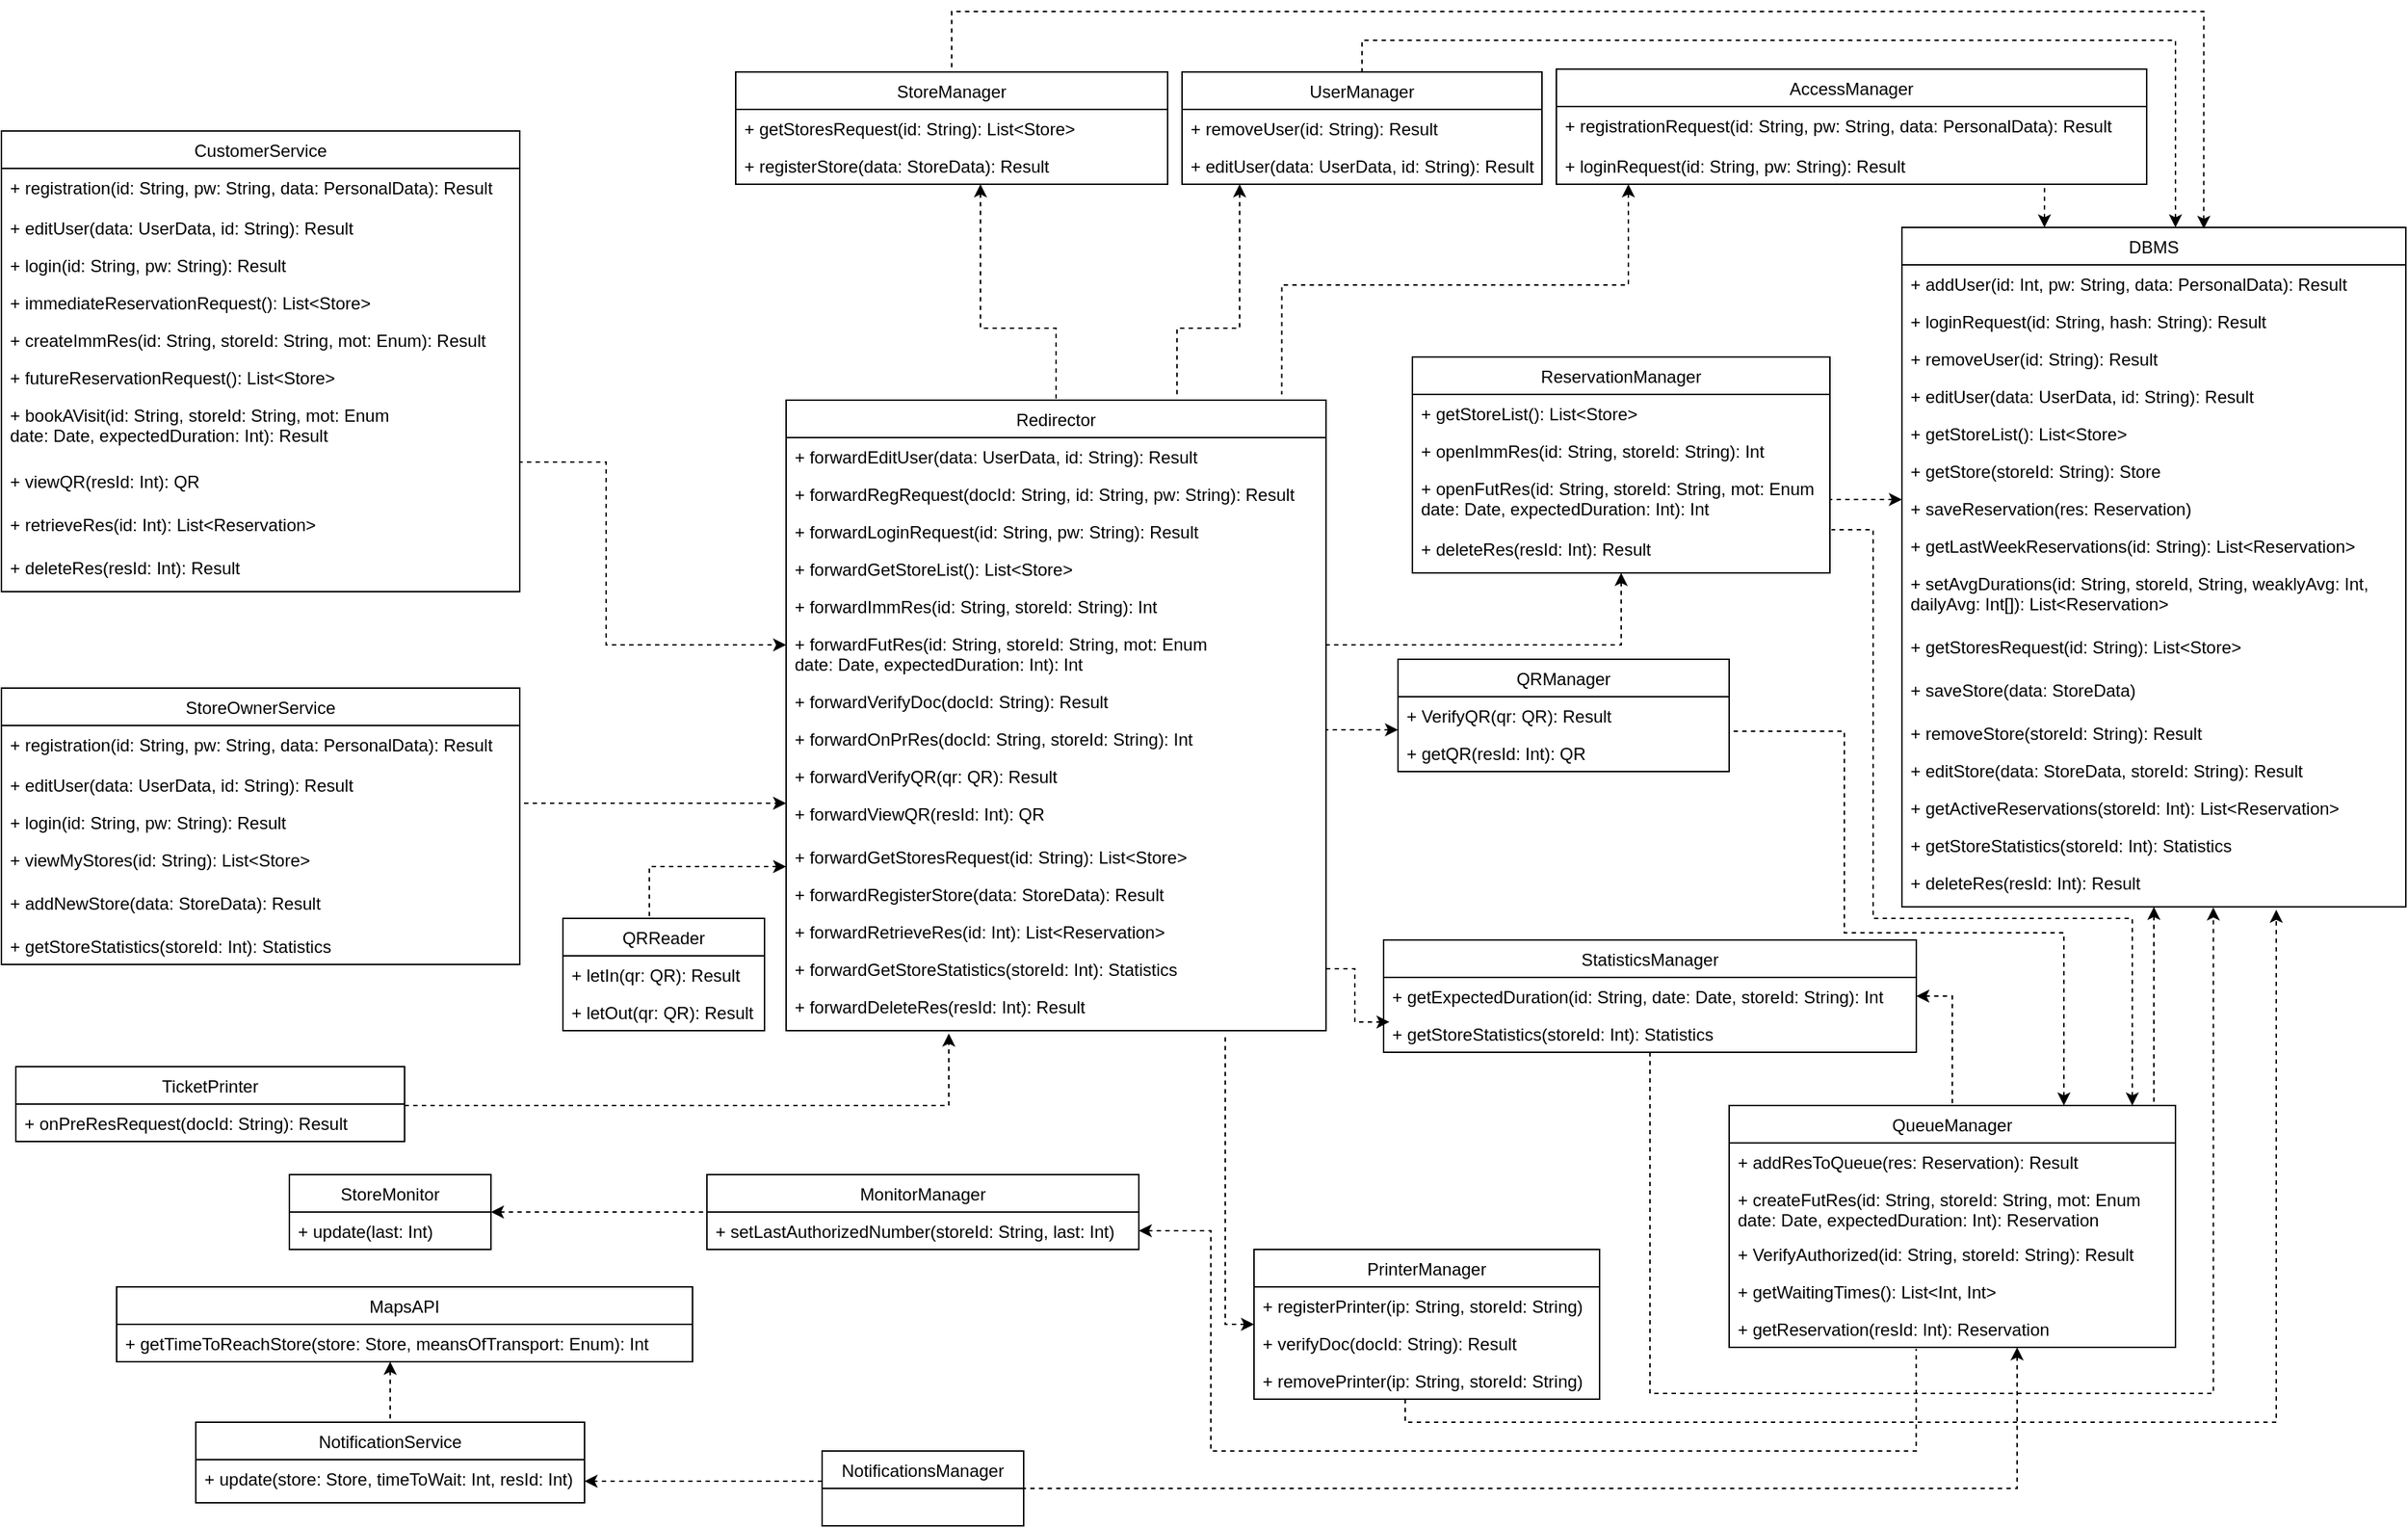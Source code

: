 <mxfile version="13.9.9" type="device"><diagram id="jmBErlQyBtcOZ00mmP0L" name="Page-1"><mxGraphModel dx="1886" dy="1246" grid="1" gridSize="10" guides="1" tooltips="0" connect="1" arrows="1" fold="1" page="0" pageScale="1" pageWidth="827" pageHeight="1169" math="0" shadow="0"><root><mxCell id="0"/><mxCell id="1" parent="0"/><mxCell id="Y27HgepDsVL-NkJx5lOK-87" style="edgeStyle=orthogonalEdgeStyle;rounded=0;orthogonalLoop=1;jettySize=auto;html=1;entryX=0.5;entryY=0;entryDx=0;entryDy=0;startArrow=classic;startFill=1;endArrow=none;endFill=0;dashed=1;" parent="1" source="CYR7RBJCTo5blNjhgCVV-2" target="CYR7RBJCTo5blNjhgCVV-14" edge="1"><mxGeometry relative="1" as="geometry"><Array as="points"><mxPoint x="-250" y="464"/></Array></mxGeometry></mxCell><mxCell id="kvRAIMTtSxqfMClaLQQf-8" style="edgeStyle=orthogonalEdgeStyle;rounded=0;orthogonalLoop=1;jettySize=auto;html=1;entryX=0.011;entryY=0.192;entryDx=0;entryDy=0;entryPerimeter=0;dashed=1;startArrow=none;startFill=0;endArrow=classic;endFill=1;exitX=1;exitY=0.5;exitDx=0;exitDy=0;" edge="1" parent="1" source="Y27HgepDsVL-NkJx5lOK-25" target="CYR7RBJCTo5blNjhgCVV-37"><mxGeometry relative="1" as="geometry"/></mxCell><mxCell id="CYR7RBJCTo5blNjhgCVV-2" value="Redirector" style="swimlane;fontStyle=0;childLayout=stackLayout;horizontal=1;startSize=26;fillColor=none;horizontalStack=0;resizeParent=1;resizeParentMax=0;resizeLast=0;collapsible=1;marginBottom=0;" parent="1" vertex="1"><mxGeometry x="-155" y="140" width="375" height="438" as="geometry"/></mxCell><mxCell id="kvRAIMTtSxqfMClaLQQf-10" value="+ forwardEditUser(data: UserData, id: String): Result" style="text;strokeColor=none;fillColor=none;align=left;verticalAlign=top;spacingLeft=4;spacingRight=4;overflow=hidden;rotatable=0;points=[[0,0.5],[1,0.5]];portConstraint=eastwest;" vertex="1" parent="CYR7RBJCTo5blNjhgCVV-2"><mxGeometry y="26" width="375" height="26" as="geometry"/></mxCell><mxCell id="CYR7RBJCTo5blNjhgCVV-3" value="+ forwardRegRequest(docId: String, id: String, pw: String): Result" style="text;strokeColor=none;fillColor=none;align=left;verticalAlign=top;spacingLeft=4;spacingRight=4;overflow=hidden;rotatable=0;points=[[0,0.5],[1,0.5]];portConstraint=eastwest;" parent="CYR7RBJCTo5blNjhgCVV-2" vertex="1"><mxGeometry y="52" width="375" height="26" as="geometry"/></mxCell><mxCell id="CYR7RBJCTo5blNjhgCVV-4" value="+ forwardLoginRequest(id: String, pw: String): Result" style="text;strokeColor=none;fillColor=none;align=left;verticalAlign=top;spacingLeft=4;spacingRight=4;overflow=hidden;rotatable=0;points=[[0,0.5],[1,0.5]];portConstraint=eastwest;" parent="CYR7RBJCTo5blNjhgCVV-2" vertex="1"><mxGeometry y="78" width="375" height="26" as="geometry"/></mxCell><mxCell id="CYR7RBJCTo5blNjhgCVV-5" value="+ forwardGetStoreList(): List&lt;Store&gt;" style="text;strokeColor=none;fillColor=none;align=left;verticalAlign=top;spacingLeft=4;spacingRight=4;overflow=hidden;rotatable=0;points=[[0,0.5],[1,0.5]];portConstraint=eastwest;" parent="CYR7RBJCTo5blNjhgCVV-2" vertex="1"><mxGeometry y="104" width="375" height="26" as="geometry"/></mxCell><mxCell id="CYR7RBJCTo5blNjhgCVV-72" value="+ forwardImmRes(id: String, storeId: String): Int" style="text;strokeColor=none;fillColor=none;align=left;verticalAlign=top;spacingLeft=4;spacingRight=4;overflow=hidden;rotatable=0;points=[[0,0.5],[1,0.5]];portConstraint=eastwest;" parent="CYR7RBJCTo5blNjhgCVV-2" vertex="1"><mxGeometry y="130" width="375" height="26" as="geometry"/></mxCell><mxCell id="CYR7RBJCTo5blNjhgCVV-73" value="+ forwardFutRes(id: String, storeId: String, mot: Enum&#10;date: Date, expectedDuration: Int): Int" style="text;strokeColor=none;fillColor=none;align=left;verticalAlign=top;spacingLeft=4;spacingRight=4;overflow=hidden;rotatable=0;points=[[0,0.5],[1,0.5]];portConstraint=eastwest;" parent="CYR7RBJCTo5blNjhgCVV-2" vertex="1"><mxGeometry y="156" width="375" height="40" as="geometry"/></mxCell><mxCell id="CYR7RBJCTo5blNjhgCVV-74" value="+ forwardVerifyDoc(docId: String): Result" style="text;strokeColor=none;fillColor=none;align=left;verticalAlign=top;spacingLeft=4;spacingRight=4;overflow=hidden;rotatable=0;points=[[0,0.5],[1,0.5]];portConstraint=eastwest;" parent="CYR7RBJCTo5blNjhgCVV-2" vertex="1"><mxGeometry y="196" width="375" height="26" as="geometry"/></mxCell><mxCell id="CYR7RBJCTo5blNjhgCVV-81" value="+ forwardOnPrRes(docId: String, storeId: String): Int" style="text;strokeColor=none;fillColor=none;align=left;verticalAlign=top;spacingLeft=4;spacingRight=4;overflow=hidden;rotatable=0;points=[[0,0.5],[1,0.5]];portConstraint=eastwest;" parent="CYR7RBJCTo5blNjhgCVV-2" vertex="1"><mxGeometry y="222" width="375" height="26" as="geometry"/></mxCell><mxCell id="CYR7RBJCTo5blNjhgCVV-80" value="+ forwardVerifyQR(qr: QR): Result" style="text;strokeColor=none;fillColor=none;align=left;verticalAlign=top;spacingLeft=4;spacingRight=4;overflow=hidden;rotatable=0;points=[[0,0.5],[1,0.5]];portConstraint=eastwest;" parent="CYR7RBJCTo5blNjhgCVV-2" vertex="1"><mxGeometry y="248" width="375" height="26" as="geometry"/></mxCell><mxCell id="Y27HgepDsVL-NkJx5lOK-13" value="+ forwardViewQR(resId: Int): QR" style="text;strokeColor=none;fillColor=none;align=left;verticalAlign=top;spacingLeft=4;spacingRight=4;overflow=hidden;rotatable=0;points=[[0,0.5],[1,0.5]];portConstraint=eastwest;" parent="CYR7RBJCTo5blNjhgCVV-2" vertex="1"><mxGeometry y="274" width="375" height="30" as="geometry"/></mxCell><mxCell id="CYR7RBJCTo5blNjhgCVV-79" value="+ forwardGetStoresRequest(id: String): List&lt;Store&gt;" style="text;strokeColor=none;fillColor=none;align=left;verticalAlign=top;spacingLeft=4;spacingRight=4;overflow=hidden;rotatable=0;points=[[0,0.5],[1,0.5]];portConstraint=eastwest;" parent="CYR7RBJCTo5blNjhgCVV-2" vertex="1"><mxGeometry y="304" width="375" height="26" as="geometry"/></mxCell><mxCell id="CYR7RBJCTo5blNjhgCVV-78" value="+ forwardRegisterStore(data: StoreData): Result" style="text;strokeColor=none;fillColor=none;align=left;verticalAlign=top;spacingLeft=4;spacingRight=4;overflow=hidden;rotatable=0;points=[[0,0.5],[1,0.5]];portConstraint=eastwest;" parent="CYR7RBJCTo5blNjhgCVV-2" vertex="1"><mxGeometry y="330" width="375" height="26" as="geometry"/></mxCell><mxCell id="CYR7RBJCTo5blNjhgCVV-76" value="+ forwardRetrieveRes(id: Int): List&lt;Reservation&gt;" style="text;strokeColor=none;fillColor=none;align=left;verticalAlign=top;spacingLeft=4;spacingRight=4;overflow=hidden;rotatable=0;points=[[0,0.5],[1,0.5]];portConstraint=eastwest;" parent="CYR7RBJCTo5blNjhgCVV-2" vertex="1"><mxGeometry y="356" width="375" height="26" as="geometry"/></mxCell><mxCell id="Y27HgepDsVL-NkJx5lOK-25" value="+ forwardGetStoreStatistics(storeId: Int): Statistics" style="text;strokeColor=none;fillColor=none;align=left;verticalAlign=top;spacingLeft=4;spacingRight=4;overflow=hidden;rotatable=0;points=[[0,0.5],[1,0.5]];portConstraint=eastwest;" parent="CYR7RBJCTo5blNjhgCVV-2" vertex="1"><mxGeometry y="382" width="375" height="26" as="geometry"/></mxCell><mxCell id="kvRAIMTtSxqfMClaLQQf-12" value="+ forwardDeleteRes(resId: Int): Result" style="text;strokeColor=none;fillColor=none;align=left;verticalAlign=top;spacingLeft=4;spacingRight=4;overflow=hidden;rotatable=0;points=[[0,0.5],[1,0.5]];portConstraint=eastwest;" vertex="1" parent="CYR7RBJCTo5blNjhgCVV-2"><mxGeometry y="408" width="375" height="30" as="geometry"/></mxCell><mxCell id="CYR7RBJCTo5blNjhgCVV-71" style="edgeStyle=orthogonalEdgeStyle;rounded=0;orthogonalLoop=1;jettySize=auto;html=1;dashed=1;" parent="1" edge="1"><mxGeometry relative="1" as="geometry"><mxPoint x="-340" y="423" as="sourcePoint"/><mxPoint x="-155" y="420" as="targetPoint"/><Array as="points"><mxPoint x="-340" y="420"/><mxPoint x="-155" y="420"/></Array></mxGeometry></mxCell><mxCell id="CYR7RBJCTo5blNjhgCVV-14" value="QRReader" style="swimlane;fontStyle=0;childLayout=stackLayout;horizontal=1;startSize=26;fillColor=none;horizontalStack=0;resizeParent=1;resizeParentMax=0;resizeLast=0;collapsible=1;marginBottom=0;" parent="1" vertex="1"><mxGeometry x="-310" y="500" width="140" height="78" as="geometry"/></mxCell><mxCell id="CYR7RBJCTo5blNjhgCVV-15" value="+ letIn(qr: QR): Result" style="text;strokeColor=none;fillColor=none;align=left;verticalAlign=top;spacingLeft=4;spacingRight=4;overflow=hidden;rotatable=0;points=[[0,0.5],[1,0.5]];portConstraint=eastwest;" parent="CYR7RBJCTo5blNjhgCVV-14" vertex="1"><mxGeometry y="26" width="140" height="26" as="geometry"/></mxCell><mxCell id="CYR7RBJCTo5blNjhgCVV-111" value="+ letOut(qr: QR): Result" style="text;strokeColor=none;fillColor=none;align=left;verticalAlign=top;spacingLeft=4;spacingRight=4;overflow=hidden;rotatable=0;points=[[0,0.5],[1,0.5]];portConstraint=eastwest;" parent="CYR7RBJCTo5blNjhgCVV-14" vertex="1"><mxGeometry y="52" width="140" height="26" as="geometry"/></mxCell><mxCell id="CYR7RBJCTo5blNjhgCVV-18" value="TicketPrinter" style="swimlane;fontStyle=0;childLayout=stackLayout;horizontal=1;startSize=26;fillColor=none;horizontalStack=0;resizeParent=1;resizeParentMax=0;resizeLast=0;collapsible=1;marginBottom=0;" parent="1" vertex="1"><mxGeometry x="-690" y="603" width="270" height="52" as="geometry"/></mxCell><mxCell id="CYR7RBJCTo5blNjhgCVV-19" value="+ onPreResRequest(docId: String): Result" style="text;strokeColor=none;fillColor=none;align=left;verticalAlign=top;spacingLeft=4;spacingRight=4;overflow=hidden;rotatable=0;points=[[0,0.5],[1,0.5]];portConstraint=eastwest;" parent="CYR7RBJCTo5blNjhgCVV-18" vertex="1"><mxGeometry y="26" width="270" height="26" as="geometry"/></mxCell><mxCell id="CYR7RBJCTo5blNjhgCVV-22" value="StoreMonitor" style="swimlane;fontStyle=0;childLayout=stackLayout;horizontal=1;startSize=26;fillColor=none;horizontalStack=0;resizeParent=1;resizeParentMax=0;resizeLast=0;collapsible=1;marginBottom=0;" parent="1" vertex="1"><mxGeometry x="-500" y="678" width="140" height="52" as="geometry"/></mxCell><mxCell id="Y27HgepDsVL-NkJx5lOK-2" value="+ update(last: Int)" style="text;strokeColor=none;fillColor=none;align=left;verticalAlign=top;spacingLeft=4;spacingRight=4;overflow=hidden;rotatable=0;points=[[0,0.5],[1,0.5]];portConstraint=eastwest;" parent="CYR7RBJCTo5blNjhgCVV-22" vertex="1"><mxGeometry y="26" width="140" height="26" as="geometry"/></mxCell><mxCell id="CYR7RBJCTo5blNjhgCVV-123" style="edgeStyle=orthogonalEdgeStyle;rounded=0;orthogonalLoop=1;jettySize=auto;html=1;entryX=0.5;entryY=0;entryDx=0;entryDy=0;startArrow=classic;startFill=1;endArrow=none;endFill=0;dashed=1;" parent="1" source="CYR7RBJCTo5blNjhgCVV-27" target="CYR7RBJCTo5blNjhgCVV-2" edge="1"><mxGeometry relative="1" as="geometry"><Array as="points"><mxPoint x="-20" y="90"/><mxPoint x="33" y="90"/></Array></mxGeometry></mxCell><mxCell id="CYR7RBJCTo5blNjhgCVV-27" value="StoreManager" style="swimlane;fontStyle=0;childLayout=stackLayout;horizontal=1;startSize=26;fillColor=none;horizontalStack=0;resizeParent=1;resizeParentMax=0;resizeLast=0;collapsible=1;marginBottom=0;" parent="1" vertex="1"><mxGeometry x="-190" y="-88" width="300" height="78" as="geometry"/></mxCell><mxCell id="CYR7RBJCTo5blNjhgCVV-28" value="+ getStoresRequest(id: String): List&lt;Store&gt;" style="text;strokeColor=none;fillColor=none;align=left;verticalAlign=top;spacingLeft=4;spacingRight=4;overflow=hidden;rotatable=0;points=[[0,0.5],[1,0.5]];portConstraint=eastwest;" parent="CYR7RBJCTo5blNjhgCVV-27" vertex="1"><mxGeometry y="26" width="300" height="26" as="geometry"/></mxCell><mxCell id="CYR7RBJCTo5blNjhgCVV-29" value="+ registerStore(data: StoreData): Result" style="text;strokeColor=none;fillColor=none;align=left;verticalAlign=top;spacingLeft=4;spacingRight=4;overflow=hidden;rotatable=0;points=[[0,0.5],[1,0.5]];portConstraint=eastwest;" parent="CYR7RBJCTo5blNjhgCVV-27" vertex="1"><mxGeometry y="52" width="300" height="26" as="geometry"/></mxCell><mxCell id="CYR7RBJCTo5blNjhgCVV-124" style="edgeStyle=orthogonalEdgeStyle;rounded=0;orthogonalLoop=1;jettySize=auto;html=1;startArrow=classic;startFill=1;endArrow=none;endFill=0;dashed=1;" parent="1" source="CYR7RBJCTo5blNjhgCVV-31" edge="1"><mxGeometry relative="1" as="geometry"><mxPoint x="220" y="310" as="targetPoint"/><Array as="points"><mxPoint x="260" y="310"/><mxPoint x="220" y="310"/></Array></mxGeometry></mxCell><mxCell id="CYR7RBJCTo5blNjhgCVV-31" value="ReservationManager" style="swimlane;fontStyle=0;childLayout=stackLayout;horizontal=1;startSize=26;fillColor=none;horizontalStack=0;resizeParent=1;resizeParentMax=0;resizeLast=0;collapsible=1;marginBottom=0;" parent="1" vertex="1"><mxGeometry x="280" y="110" width="290" height="150" as="geometry"/></mxCell><mxCell id="CYR7RBJCTo5blNjhgCVV-32" value="+ getStoreList(): List&lt;Store&gt;" style="text;strokeColor=none;fillColor=none;align=left;verticalAlign=top;spacingLeft=4;spacingRight=4;overflow=hidden;rotatable=0;points=[[0,0.5],[1,0.5]];portConstraint=eastwest;" parent="CYR7RBJCTo5blNjhgCVV-31" vertex="1"><mxGeometry y="26" width="290" height="26" as="geometry"/></mxCell><mxCell id="CYR7RBJCTo5blNjhgCVV-33" value="+ openImmRes(id: String, storeId: String): Int" style="text;strokeColor=none;fillColor=none;align=left;verticalAlign=top;spacingLeft=4;spacingRight=4;overflow=hidden;rotatable=0;points=[[0,0.5],[1,0.5]];portConstraint=eastwest;" parent="CYR7RBJCTo5blNjhgCVV-31" vertex="1"><mxGeometry y="52" width="290" height="26" as="geometry"/></mxCell><mxCell id="CYR7RBJCTo5blNjhgCVV-34" value="+ openFutRes(id: String, storeId: String, mot: Enum&#10;date: Date, expectedDuration: Int): Int" style="text;strokeColor=none;fillColor=none;align=left;verticalAlign=top;spacingLeft=4;spacingRight=4;overflow=hidden;rotatable=0;points=[[0,0.5],[1,0.5]];portConstraint=eastwest;" parent="CYR7RBJCTo5blNjhgCVV-31" vertex="1"><mxGeometry y="78" width="290" height="42" as="geometry"/></mxCell><mxCell id="kvRAIMTtSxqfMClaLQQf-13" value="+ deleteRes(resId: Int): Result" style="text;strokeColor=none;fillColor=none;align=left;verticalAlign=top;spacingLeft=4;spacingRight=4;overflow=hidden;rotatable=0;points=[[0,0.5],[1,0.5]];portConstraint=eastwest;" vertex="1" parent="CYR7RBJCTo5blNjhgCVV-31"><mxGeometry y="120" width="290" height="30" as="geometry"/></mxCell><mxCell id="CYR7RBJCTo5blNjhgCVV-137" style="edgeStyle=orthogonalEdgeStyle;rounded=0;orthogonalLoop=1;jettySize=auto;html=1;entryX=0.5;entryY=0;entryDx=0;entryDy=0;startArrow=classic;startFill=1;endArrow=none;endFill=0;dashed=1;" parent="1" source="CYR7RBJCTo5blNjhgCVV-35" target="CYR7RBJCTo5blNjhgCVV-39" edge="1"><mxGeometry relative="1" as="geometry"><Array as="points"><mxPoint x="655" y="554"/></Array></mxGeometry></mxCell><mxCell id="kvRAIMTtSxqfMClaLQQf-15" style="edgeStyle=orthogonalEdgeStyle;rounded=0;orthogonalLoop=1;jettySize=auto;html=1;entryX=0.618;entryY=1.014;entryDx=0;entryDy=0;entryPerimeter=0;dashed=1;startArrow=none;startFill=0;endArrow=classic;endFill=1;" edge="1" parent="1" source="CYR7RBJCTo5blNjhgCVV-35" target="kvRAIMTtSxqfMClaLQQf-14"><mxGeometry relative="1" as="geometry"><Array as="points"><mxPoint x="445" y="830"/><mxPoint x="836" y="830"/></Array></mxGeometry></mxCell><mxCell id="CYR7RBJCTo5blNjhgCVV-35" value="StatisticsManager" style="swimlane;fontStyle=0;childLayout=stackLayout;horizontal=1;startSize=26;fillColor=none;horizontalStack=0;resizeParent=1;resizeParentMax=0;resizeLast=0;collapsible=1;marginBottom=0;" parent="1" vertex="1"><mxGeometry x="260" y="515" width="370" height="78" as="geometry"/></mxCell><mxCell id="CYR7RBJCTo5blNjhgCVV-36" value="+ getExpectedDuration(id: String, date: Date, storeId: String): Int" style="text;strokeColor=none;fillColor=none;align=left;verticalAlign=top;spacingLeft=4;spacingRight=4;overflow=hidden;rotatable=0;points=[[0,0.5],[1,0.5]];portConstraint=eastwest;" parent="CYR7RBJCTo5blNjhgCVV-35" vertex="1"><mxGeometry y="26" width="370" height="26" as="geometry"/></mxCell><mxCell id="CYR7RBJCTo5blNjhgCVV-37" value="+ getStoreStatistics(storeId: Int): Statistics" style="text;strokeColor=none;fillColor=none;align=left;verticalAlign=top;spacingLeft=4;spacingRight=4;overflow=hidden;rotatable=0;points=[[0,0.5],[1,0.5]];portConstraint=eastwest;" parent="CYR7RBJCTo5blNjhgCVV-35" vertex="1"><mxGeometry y="52" width="370" height="26" as="geometry"/></mxCell><mxCell id="CYR7RBJCTo5blNjhgCVV-135" style="edgeStyle=orthogonalEdgeStyle;rounded=0;orthogonalLoop=1;jettySize=auto;html=1;startArrow=classic;startFill=1;endArrow=none;endFill=0;dashed=1;" parent="1" source="CYR7RBJCTo5blNjhgCVV-39" edge="1"><mxGeometry relative="1" as="geometry"><Array as="points"><mxPoint x="780" y="500"/><mxPoint x="600" y="500"/><mxPoint x="600" y="230"/></Array><mxPoint x="571" y="230" as="targetPoint"/></mxGeometry></mxCell><mxCell id="CYR7RBJCTo5blNjhgCVV-136" style="edgeStyle=orthogonalEdgeStyle;rounded=0;orthogonalLoop=1;jettySize=auto;html=1;entryX=1;entryY=0.5;entryDx=0;entryDy=0;startArrow=classic;startFill=1;endArrow=none;endFill=0;exitX=0.75;exitY=0;exitDx=0;exitDy=0;dashed=1;" parent="1" source="CYR7RBJCTo5blNjhgCVV-39" target="CYR7RBJCTo5blNjhgCVV-57" edge="1"><mxGeometry relative="1" as="geometry"><Array as="points"><mxPoint x="733" y="510"/><mxPoint x="580" y="510"/><mxPoint x="580" y="370"/><mxPoint x="500" y="370"/></Array></mxGeometry></mxCell><mxCell id="Y27HgepDsVL-NkJx5lOK-3" style="edgeStyle=orthogonalEdgeStyle;rounded=0;orthogonalLoop=1;jettySize=auto;html=1;startArrow=classic;startFill=1;endArrow=none;endFill=0;entryX=1;entryY=0.5;entryDx=0;entryDy=0;dashed=1;" parent="1" source="CYR7RBJCTo5blNjhgCVV-39" target="CYR7RBJCTo5blNjhgCVV-43" edge="1"><mxGeometry relative="1" as="geometry"><mxPoint x="15" y="812" as="targetPoint"/><Array as="points"><mxPoint x="700" y="896"/></Array></mxGeometry></mxCell><mxCell id="tagyJ8WfQsW6rDUkR9Oy-2" style="edgeStyle=orthogonalEdgeStyle;rounded=0;orthogonalLoop=1;jettySize=auto;html=1;entryX=1;entryY=0.5;entryDx=0;entryDy=0;dashed=1;" parent="1" source="CYR7RBJCTo5blNjhgCVV-43" target="Y27HgepDsVL-NkJx5lOK-47" edge="1"><mxGeometry relative="1" as="geometry"><Array as="points"><mxPoint x="-170" y="891"/><mxPoint x="-170" y="891"/></Array></mxGeometry></mxCell><mxCell id="CYR7RBJCTo5blNjhgCVV-43" value="NotificationsManager" style="swimlane;fontStyle=0;childLayout=stackLayout;horizontal=1;startSize=26;fillColor=none;horizontalStack=0;resizeParent=1;resizeParentMax=0;resizeLast=0;collapsible=1;marginBottom=0;" parent="1" vertex="1"><mxGeometry x="-130" y="870" width="140" height="52" as="geometry"/></mxCell><mxCell id="CYR7RBJCTo5blNjhgCVV-128" style="edgeStyle=orthogonalEdgeStyle;rounded=0;orthogonalLoop=1;jettySize=auto;html=1;startArrow=classic;startFill=1;endArrow=none;endFill=0;dashed=1;" parent="1" source="CYR7RBJCTo5blNjhgCVV-47" edge="1"><mxGeometry relative="1" as="geometry"><mxPoint x="150" y="580" as="targetPoint"/></mxGeometry></mxCell><mxCell id="CYR7RBJCTo5blNjhgCVV-148" style="edgeStyle=orthogonalEdgeStyle;rounded=0;orthogonalLoop=1;jettySize=auto;html=1;startArrow=classic;startFill=1;endArrow=none;endFill=0;exitX=1;exitY=0.5;exitDx=0;exitDy=0;entryX=0.419;entryY=1.038;entryDx=0;entryDy=0;entryPerimeter=0;dashed=1;" parent="1" source="CYR7RBJCTo5blNjhgCVV-52" target="Y27HgepDsVL-NkJx5lOK-20" edge="1"><mxGeometry relative="1" as="geometry"><Array as="points"><mxPoint x="140" y="717"/><mxPoint x="140" y="870"/><mxPoint x="630" y="870"/></Array><mxPoint x="120" y="805" as="sourcePoint"/><mxPoint x="796" y="640" as="targetPoint"/></mxGeometry></mxCell><mxCell id="CYR7RBJCTo5blNjhgCVV-149" style="edgeStyle=orthogonalEdgeStyle;rounded=0;orthogonalLoop=1;jettySize=auto;html=1;startArrow=none;startFill=0;endArrow=classic;endFill=1;dashed=1;" parent="1" source="CYR7RBJCTo5blNjhgCVV-47" edge="1"><mxGeometry relative="1" as="geometry"><Array as="points"><mxPoint x="275" y="850"/><mxPoint x="880" y="850"/><mxPoint x="880" y="494"/></Array><mxPoint x="880" y="494" as="targetPoint"/></mxGeometry></mxCell><mxCell id="CYR7RBJCTo5blNjhgCVV-47" value="PrinterManager" style="swimlane;fontStyle=0;childLayout=stackLayout;horizontal=1;startSize=26;fillColor=none;horizontalStack=0;resizeParent=1;resizeParentMax=0;resizeLast=0;collapsible=1;marginBottom=0;" parent="1" vertex="1"><mxGeometry x="170" y="730" width="240" height="104" as="geometry"/></mxCell><mxCell id="CYR7RBJCTo5blNjhgCVV-49" value="+ registerPrinter(ip: String, storeId: String)" style="text;strokeColor=none;fillColor=none;align=left;verticalAlign=top;spacingLeft=4;spacingRight=4;overflow=hidden;rotatable=0;points=[[0,0.5],[1,0.5]];portConstraint=eastwest;" parent="CYR7RBJCTo5blNjhgCVV-47" vertex="1"><mxGeometry y="26" width="240" height="26" as="geometry"/></mxCell><mxCell id="CYR7RBJCTo5blNjhgCVV-48" value="+ verifyDoc(docId: String): Result" style="text;strokeColor=none;fillColor=none;align=left;verticalAlign=top;spacingLeft=4;spacingRight=4;overflow=hidden;rotatable=0;points=[[0,0.5],[1,0.5]];portConstraint=eastwest;" parent="CYR7RBJCTo5blNjhgCVV-47" vertex="1"><mxGeometry y="52" width="240" height="26" as="geometry"/></mxCell><mxCell id="CYR7RBJCTo5blNjhgCVV-50" value="+ removePrinter(ip: String, storeId: String)" style="text;strokeColor=none;fillColor=none;align=left;verticalAlign=top;spacingLeft=4;spacingRight=4;overflow=hidden;rotatable=0;points=[[0,0.5],[1,0.5]];portConstraint=eastwest;" parent="CYR7RBJCTo5blNjhgCVV-47" vertex="1"><mxGeometry y="78" width="240" height="26" as="geometry"/></mxCell><mxCell id="CYR7RBJCTo5blNjhgCVV-51" value="MonitorManager" style="swimlane;fontStyle=0;childLayout=stackLayout;horizontal=1;startSize=26;fillColor=none;horizontalStack=0;resizeParent=1;resizeParentMax=0;resizeLast=0;collapsible=1;marginBottom=0;" parent="1" vertex="1"><mxGeometry x="-210" y="678" width="300" height="52" as="geometry"/></mxCell><mxCell id="CYR7RBJCTo5blNjhgCVV-52" value="+ setLastAuthorizedNumber(storeId: String, last: Int)" style="text;strokeColor=none;fillColor=none;align=left;verticalAlign=top;spacingLeft=4;spacingRight=4;overflow=hidden;rotatable=0;points=[[0,0.5],[1,0.5]];portConstraint=eastwest;" parent="CYR7RBJCTo5blNjhgCVV-51" vertex="1"><mxGeometry y="26" width="300" height="26" as="geometry"/></mxCell><mxCell id="CYR7RBJCTo5blNjhgCVV-125" style="edgeStyle=orthogonalEdgeStyle;rounded=0;orthogonalLoop=1;jettySize=auto;html=1;startArrow=classic;startFill=1;endArrow=none;endFill=0;dashed=1;" parent="1" source="CYR7RBJCTo5blNjhgCVV-55" edge="1"><mxGeometry relative="1" as="geometry"><mxPoint x="220" y="369" as="targetPoint"/><Array as="points"><mxPoint x="220" y="369"/></Array></mxGeometry></mxCell><mxCell id="CYR7RBJCTo5blNjhgCVV-55" value="QRManager" style="swimlane;fontStyle=0;childLayout=stackLayout;horizontal=1;startSize=26;fillColor=none;horizontalStack=0;resizeParent=1;resizeParentMax=0;resizeLast=0;collapsible=1;marginBottom=0;" parent="1" vertex="1"><mxGeometry x="270" y="320" width="230" height="78" as="geometry"/></mxCell><mxCell id="CYR7RBJCTo5blNjhgCVV-56" value="+ VerifyQR(qr: QR): Result" style="text;strokeColor=none;fillColor=none;align=left;verticalAlign=top;spacingLeft=4;spacingRight=4;overflow=hidden;rotatable=0;points=[[0,0.5],[1,0.5]];portConstraint=eastwest;" parent="CYR7RBJCTo5blNjhgCVV-55" vertex="1"><mxGeometry y="26" width="230" height="26" as="geometry"/></mxCell><mxCell id="CYR7RBJCTo5blNjhgCVV-57" value="+ getQR(resId: Int): QR" style="text;strokeColor=none;fillColor=none;align=left;verticalAlign=top;spacingLeft=4;spacingRight=4;overflow=hidden;rotatable=0;points=[[0,0.5],[1,0.5]];portConstraint=eastwest;" parent="CYR7RBJCTo5blNjhgCVV-55" vertex="1"><mxGeometry y="52" width="230" height="26" as="geometry"/></mxCell><mxCell id="CYR7RBJCTo5blNjhgCVV-140" style="edgeStyle=orthogonalEdgeStyle;rounded=0;orthogonalLoop=1;jettySize=auto;html=1;entryX=0.5;entryY=0;entryDx=0;entryDy=0;startArrow=classic;startFill=1;endArrow=none;endFill=0;dashed=1;" parent="1" source="CYR7RBJCTo5blNjhgCVV-59" target="CYR7RBJCTo5blNjhgCVV-67" edge="1"><mxGeometry relative="1" as="geometry"><Array as="points"><mxPoint x="810" y="-110"/><mxPoint x="245" y="-110"/></Array></mxGeometry></mxCell><mxCell id="CYR7RBJCTo5blNjhgCVV-142" style="edgeStyle=orthogonalEdgeStyle;rounded=0;orthogonalLoop=1;jettySize=auto;html=1;startArrow=classic;startFill=1;endArrow=none;endFill=0;exitX=0.599;exitY=0.002;exitDx=0;exitDy=0;exitPerimeter=0;dashed=1;entryX=0.5;entryY=0;entryDx=0;entryDy=0;" parent="1" source="CYR7RBJCTo5blNjhgCVV-59" edge="1" target="CYR7RBJCTo5blNjhgCVV-27"><mxGeometry relative="1" as="geometry"><Array as="points"><mxPoint x="830" y="-130"/><mxPoint x="-40" y="-130"/></Array><mxPoint x="-20" y="-40" as="targetPoint"/></mxGeometry></mxCell><mxCell id="CYR7RBJCTo5blNjhgCVV-144" style="edgeStyle=orthogonalEdgeStyle;rounded=0;orthogonalLoop=1;jettySize=auto;html=1;entryX=0.75;entryY=0;entryDx=0;entryDy=0;startArrow=classic;startFill=1;endArrow=none;endFill=0;dashed=1;" parent="1" source="CYR7RBJCTo5blNjhgCVV-59" target="CYR7RBJCTo5blNjhgCVV-39" edge="1"><mxGeometry relative="1" as="geometry"><Array as="points"><mxPoint x="795" y="630"/></Array></mxGeometry></mxCell><mxCell id="kvRAIMTtSxqfMClaLQQf-4" style="edgeStyle=orthogonalEdgeStyle;rounded=0;orthogonalLoop=1;jettySize=auto;html=1;entryX=0.827;entryY=1;entryDx=0;entryDy=0;entryPerimeter=0;dashed=1;startArrow=classic;startFill=1;endArrow=none;endFill=0;" edge="1" parent="1" source="CYR7RBJCTo5blNjhgCVV-59" target="CYR7RBJCTo5blNjhgCVV-64"><mxGeometry relative="1" as="geometry"><Array as="points"><mxPoint x="719" y="10"/><mxPoint x="719" y="10"/></Array></mxGeometry></mxCell><mxCell id="CYR7RBJCTo5blNjhgCVV-59" value="DBMS" style="swimlane;fontStyle=0;childLayout=stackLayout;horizontal=1;startSize=26;fillColor=none;horizontalStack=0;resizeParent=1;resizeParentMax=0;resizeLast=0;collapsible=1;marginBottom=0;" parent="1" vertex="1"><mxGeometry x="620" y="20" width="350" height="472" as="geometry"/></mxCell><mxCell id="kvRAIMTtSxqfMClaLQQf-2" value="+ addUser(id: Int, pw: String, data: PersonalData): Result" style="text;strokeColor=none;fillColor=none;align=left;verticalAlign=top;spacingLeft=4;spacingRight=4;overflow=hidden;rotatable=0;points=[[0,0.5],[1,0.5]];portConstraint=eastwest;" vertex="1" parent="CYR7RBJCTo5blNjhgCVV-59"><mxGeometry y="26" width="350" height="26" as="geometry"/></mxCell><mxCell id="CYR7RBJCTo5blNjhgCVV-60" value="+ loginRequest(id: String, hash: String): Result" style="text;strokeColor=none;fillColor=none;align=left;verticalAlign=top;spacingLeft=4;spacingRight=4;overflow=hidden;rotatable=0;points=[[0,0.5],[1,0.5]];portConstraint=eastwest;" parent="CYR7RBJCTo5blNjhgCVV-59" vertex="1"><mxGeometry y="52" width="350" height="26" as="geometry"/></mxCell><mxCell id="Y27HgepDsVL-NkJx5lOK-8" value="+ removeUser(id: String): Result" style="text;strokeColor=none;fillColor=none;align=left;verticalAlign=top;spacingLeft=4;spacingRight=4;overflow=hidden;rotatable=0;points=[[0,0.5],[1,0.5]];portConstraint=eastwest;" parent="CYR7RBJCTo5blNjhgCVV-59" vertex="1"><mxGeometry y="78" width="350" height="26" as="geometry"/></mxCell><mxCell id="Y27HgepDsVL-NkJx5lOK-7" value="+ editUser(data: UserData, id: String): Result" style="text;strokeColor=none;fillColor=none;align=left;verticalAlign=top;spacingLeft=4;spacingRight=4;overflow=hidden;rotatable=0;points=[[0,0.5],[1,0.5]];portConstraint=eastwest;" parent="CYR7RBJCTo5blNjhgCVV-59" vertex="1"><mxGeometry y="104" width="350" height="26" as="geometry"/></mxCell><mxCell id="CYR7RBJCTo5blNjhgCVV-61" value="+ getStoreList(): List&lt;Store&gt;" style="text;strokeColor=none;fillColor=none;align=left;verticalAlign=top;spacingLeft=4;spacingRight=4;overflow=hidden;rotatable=0;points=[[0,0.5],[1,0.5]];portConstraint=eastwest;" parent="CYR7RBJCTo5blNjhgCVV-59" vertex="1"><mxGeometry y="130" width="350" height="26" as="geometry"/></mxCell><mxCell id="CYR7RBJCTo5blNjhgCVV-62" value="+ getStore(storeId: String): Store " style="text;strokeColor=none;fillColor=none;align=left;verticalAlign=top;spacingLeft=4;spacingRight=4;overflow=hidden;rotatable=0;points=[[0,0.5],[1,0.5]];portConstraint=eastwest;" parent="CYR7RBJCTo5blNjhgCVV-59" vertex="1"><mxGeometry y="156" width="350" height="26" as="geometry"/></mxCell><mxCell id="CYR7RBJCTo5blNjhgCVV-85" value="+ saveReservation(res: Reservation)" style="text;strokeColor=none;fillColor=none;align=left;verticalAlign=top;spacingLeft=4;spacingRight=4;overflow=hidden;rotatable=0;points=[[0,0.5],[1,0.5]];portConstraint=eastwest;" parent="CYR7RBJCTo5blNjhgCVV-59" vertex="1"><mxGeometry y="182" width="350" height="26" as="geometry"/></mxCell><mxCell id="CYR7RBJCTo5blNjhgCVV-96" value="+ getLastWeekReservations(id: String): List&lt;Reservation&gt;" style="text;strokeColor=none;fillColor=none;align=left;verticalAlign=top;spacingLeft=4;spacingRight=4;overflow=hidden;rotatable=0;points=[[0,0.5],[1,0.5]];portConstraint=eastwest;" parent="CYR7RBJCTo5blNjhgCVV-59" vertex="1"><mxGeometry y="208" width="350" height="26" as="geometry"/></mxCell><mxCell id="CYR7RBJCTo5blNjhgCVV-97" value="+ setAvgDurations(id: String, storeId, String, weaklyAvg: Int,&#10;dailyAvg: Int[]): List&lt;Reservation&gt;" style="text;strokeColor=none;fillColor=none;align=left;verticalAlign=top;spacingLeft=4;spacingRight=4;overflow=hidden;rotatable=0;points=[[0,0.5],[1,0.5]];portConstraint=eastwest;" parent="CYR7RBJCTo5blNjhgCVV-59" vertex="1"><mxGeometry y="234" width="350" height="44" as="geometry"/></mxCell><mxCell id="CYR7RBJCTo5blNjhgCVV-99" value="+ getStoresRequest(id: String): List&lt;Store&gt;" style="text;strokeColor=none;fillColor=none;align=left;verticalAlign=top;spacingLeft=4;spacingRight=4;overflow=hidden;rotatable=0;points=[[0,0.5],[1,0.5]];portConstraint=eastwest;" parent="CYR7RBJCTo5blNjhgCVV-59" vertex="1"><mxGeometry y="278" width="350" height="30" as="geometry"/></mxCell><mxCell id="CYR7RBJCTo5blNjhgCVV-101" value="+ saveStore(data: StoreData)" style="text;strokeColor=none;fillColor=none;align=left;verticalAlign=top;spacingLeft=4;spacingRight=4;overflow=hidden;rotatable=0;points=[[0,0.5],[1,0.5]];portConstraint=eastwest;" parent="CYR7RBJCTo5blNjhgCVV-59" vertex="1"><mxGeometry y="308" width="350" height="30" as="geometry"/></mxCell><mxCell id="CYR7RBJCTo5blNjhgCVV-30" value="+ removeStore(storeId: String): Result" style="text;strokeColor=none;fillColor=none;align=left;verticalAlign=top;spacingLeft=4;spacingRight=4;overflow=hidden;rotatable=0;points=[[0,0.5],[1,0.5]];portConstraint=eastwest;" parent="CYR7RBJCTo5blNjhgCVV-59" vertex="1"><mxGeometry y="338" width="350" height="26" as="geometry"/></mxCell><mxCell id="Y27HgepDsVL-NkJx5lOK-6" value="+ editStore(data: StoreData, storeId: String): Result" style="text;strokeColor=none;fillColor=none;align=left;verticalAlign=top;spacingLeft=4;spacingRight=4;overflow=hidden;rotatable=0;points=[[0,0.5],[1,0.5]];portConstraint=eastwest;" parent="CYR7RBJCTo5blNjhgCVV-59" vertex="1"><mxGeometry y="364" width="350" height="26" as="geometry"/></mxCell><mxCell id="Y27HgepDsVL-NkJx5lOK-21" value="+ getActiveReservations(storeId: Int): List&lt;Reservation&gt;" style="text;strokeColor=none;fillColor=none;align=left;verticalAlign=top;spacingLeft=4;spacingRight=4;overflow=hidden;rotatable=0;points=[[0,0.5],[1,0.5]];portConstraint=eastwest;" parent="CYR7RBJCTo5blNjhgCVV-59" vertex="1"><mxGeometry y="390" width="350" height="26" as="geometry"/></mxCell><mxCell id="Y27HgepDsVL-NkJx5lOK-23" value="+ getStoreStatistics(storeId: Int): Statistics" style="text;strokeColor=none;fillColor=none;align=left;verticalAlign=top;spacingLeft=4;spacingRight=4;overflow=hidden;rotatable=0;points=[[0,0.5],[1,0.5]];portConstraint=eastwest;" parent="CYR7RBJCTo5blNjhgCVV-59" vertex="1"><mxGeometry y="416" width="350" height="26" as="geometry"/></mxCell><mxCell id="kvRAIMTtSxqfMClaLQQf-14" value="+ deleteRes(resId: Int): Result" style="text;strokeColor=none;fillColor=none;align=left;verticalAlign=top;spacingLeft=4;spacingRight=4;overflow=hidden;rotatable=0;points=[[0,0.5],[1,0.5]];portConstraint=eastwest;" vertex="1" parent="CYR7RBJCTo5blNjhgCVV-59"><mxGeometry y="442" width="350" height="30" as="geometry"/></mxCell><mxCell id="CYR7RBJCTo5blNjhgCVV-130" style="edgeStyle=orthogonalEdgeStyle;rounded=0;orthogonalLoop=1;jettySize=auto;html=1;entryX=0.918;entryY=-0.009;entryDx=0;entryDy=0;entryPerimeter=0;startArrow=classic;startFill=1;endArrow=none;endFill=0;dashed=1;" parent="1" source="CYR7RBJCTo5blNjhgCVV-63" target="CYR7RBJCTo5blNjhgCVV-2" edge="1"><mxGeometry relative="1" as="geometry"><Array as="points"><mxPoint x="430" y="60"/><mxPoint x="189" y="60"/></Array></mxGeometry></mxCell><mxCell id="CYR7RBJCTo5blNjhgCVV-63" value="AccessManager" style="swimlane;fontStyle=0;childLayout=stackLayout;horizontal=1;startSize=26;fillColor=none;horizontalStack=0;resizeParent=1;resizeParentMax=0;resizeLast=0;collapsible=1;marginBottom=0;" parent="1" vertex="1"><mxGeometry x="380" y="-90" width="410" height="80" as="geometry"/></mxCell><mxCell id="Y27HgepDsVL-NkJx5lOK-31" value="+ registrationRequest(id: String, pw: String, data: PersonalData): Result" style="text;strokeColor=none;fillColor=none;align=left;verticalAlign=top;spacingLeft=4;spacingRight=4;overflow=hidden;rotatable=0;points=[[0,0.5],[1,0.5]];portConstraint=eastwest;" parent="CYR7RBJCTo5blNjhgCVV-63" vertex="1"><mxGeometry y="26" width="410" height="28" as="geometry"/></mxCell><mxCell id="CYR7RBJCTo5blNjhgCVV-64" value="+ loginRequest(id: String, pw: String): Result" style="text;strokeColor=none;fillColor=none;align=left;verticalAlign=top;spacingLeft=4;spacingRight=4;overflow=hidden;rotatable=0;points=[[0,0.5],[1,0.5]];portConstraint=eastwest;" parent="CYR7RBJCTo5blNjhgCVV-63" vertex="1"><mxGeometry y="54" width="410" height="26" as="geometry"/></mxCell><mxCell id="CYR7RBJCTo5blNjhgCVV-131" style="edgeStyle=orthogonalEdgeStyle;rounded=0;orthogonalLoop=1;jettySize=auto;html=1;entryX=0.724;entryY=-0.006;entryDx=0;entryDy=0;entryPerimeter=0;startArrow=classic;startFill=1;endArrow=none;endFill=0;dashed=1;" parent="1" source="CYR7RBJCTo5blNjhgCVV-67" target="CYR7RBJCTo5blNjhgCVV-2" edge="1"><mxGeometry relative="1" as="geometry"><Array as="points"><mxPoint x="160" y="90"/><mxPoint x="117" y="90"/></Array></mxGeometry></mxCell><mxCell id="CYR7RBJCTo5blNjhgCVV-67" value="UserManager" style="swimlane;fontStyle=0;childLayout=stackLayout;horizontal=1;startSize=26;fillColor=none;horizontalStack=0;resizeParent=1;resizeParentMax=0;resizeLast=0;collapsible=1;marginBottom=0;" parent="1" vertex="1"><mxGeometry x="120" y="-88" width="250" height="78" as="geometry"/></mxCell><mxCell id="kvRAIMTtSxqfMClaLQQf-5" value="+ removeUser(id: String): Result" style="text;strokeColor=none;fillColor=none;align=left;verticalAlign=top;spacingLeft=4;spacingRight=4;overflow=hidden;rotatable=0;points=[[0,0.5],[1,0.5]];portConstraint=eastwest;" vertex="1" parent="CYR7RBJCTo5blNjhgCVV-67"><mxGeometry y="26" width="250" height="26" as="geometry"/></mxCell><mxCell id="kvRAIMTtSxqfMClaLQQf-6" value="+ editUser(data: UserData, id: String): Result" style="text;strokeColor=none;fillColor=none;align=left;verticalAlign=top;spacingLeft=4;spacingRight=4;overflow=hidden;rotatable=0;points=[[0,0.5],[1,0.5]];portConstraint=eastwest;" vertex="1" parent="CYR7RBJCTo5blNjhgCVV-67"><mxGeometry y="52" width="250" height="26" as="geometry"/></mxCell><mxCell id="Y27HgepDsVL-NkJx5lOK-90" style="edgeStyle=orthogonalEdgeStyle;rounded=0;orthogonalLoop=1;jettySize=auto;html=1;entryX=0.5;entryY=0;entryDx=0;entryDy=0;startArrow=classic;startFill=1;endArrow=none;endFill=0;dashed=1;" parent="1" source="CYR7RBJCTo5blNjhgCVV-103" target="Y27HgepDsVL-NkJx5lOK-34" edge="1"><mxGeometry relative="1" as="geometry"><Array as="points"><mxPoint x="-430" y="850"/></Array></mxGeometry></mxCell><mxCell id="CYR7RBJCTo5blNjhgCVV-103" value="MapsAPI" style="swimlane;fontStyle=0;childLayout=stackLayout;horizontal=1;startSize=26;fillColor=none;horizontalStack=0;resizeParent=1;resizeParentMax=0;resizeLast=0;collapsible=1;marginBottom=0;" parent="1" vertex="1"><mxGeometry x="-620" y="756" width="400" height="52" as="geometry"/></mxCell><mxCell id="CYR7RBJCTo5blNjhgCVV-104" value="+ getTimeToReachStore(store: Store, meansOfTransport: Enum): Int" style="text;strokeColor=none;fillColor=none;align=left;verticalAlign=top;spacingLeft=4;spacingRight=4;overflow=hidden;rotatable=0;points=[[0,0.5],[1,0.5]];portConstraint=eastwest;" parent="CYR7RBJCTo5blNjhgCVV-103" vertex="1"><mxGeometry y="26" width="400" height="26" as="geometry"/></mxCell><mxCell id="CYR7RBJCTo5blNjhgCVV-113" style="edgeStyle=orthogonalEdgeStyle;rounded=0;orthogonalLoop=1;jettySize=auto;html=1;exitX=1;exitY=0.5;exitDx=0;exitDy=0;dashed=1;" parent="1" source="Y27HgepDsVL-NkJx5lOK-64" edge="1"><mxGeometry relative="1" as="geometry"><mxPoint x="-270" y="-1" as="sourcePoint"/><mxPoint x="-155" y="310" as="targetPoint"/><Array as="points"><mxPoint x="-340" y="183"/><mxPoint x="-280" y="183"/><mxPoint x="-280" y="310"/></Array></mxGeometry></mxCell><mxCell id="CYR7RBJCTo5blNjhgCVV-114" style="edgeStyle=orthogonalEdgeStyle;rounded=0;orthogonalLoop=1;jettySize=auto;html=1;exitX=1;exitY=0.5;exitDx=0;exitDy=0;dashed=1;" parent="1" source="CYR7RBJCTo5blNjhgCVV-19" edge="1"><mxGeometry relative="1" as="geometry"><mxPoint x="-240" y="493" as="sourcePoint"/><mxPoint x="-42" y="580" as="targetPoint"/><Array as="points"><mxPoint x="-420" y="630"/><mxPoint x="-42" y="630"/></Array></mxGeometry></mxCell><mxCell id="CYR7RBJCTo5blNjhgCVV-115" style="edgeStyle=orthogonalEdgeStyle;rounded=0;orthogonalLoop=1;jettySize=auto;html=1;entryX=0;entryY=0.5;entryDx=0;entryDy=0;endArrow=none;endFill=0;startArrow=classic;startFill=1;exitX=1;exitY=0.5;exitDx=0;exitDy=0;dashed=1;" parent="1" source="CYR7RBJCTo5blNjhgCVV-22" target="CYR7RBJCTo5blNjhgCVV-51" edge="1"><mxGeometry relative="1" as="geometry"><mxPoint x="-480" y="700" as="sourcePoint"/><mxPoint x="-155" y="493" as="targetPoint"/><Array as="points"><mxPoint x="-330" y="704"/><mxPoint x="-330" y="704"/></Array></mxGeometry></mxCell><mxCell id="CYR7RBJCTo5blNjhgCVV-39" value="QueueManager" style="swimlane;fontStyle=0;childLayout=stackLayout;horizontal=1;startSize=26;fillColor=none;horizontalStack=0;resizeParent=1;resizeParentMax=0;resizeLast=0;collapsible=1;marginBottom=0;" parent="1" vertex="1"><mxGeometry x="500" y="630" width="310" height="168" as="geometry"/></mxCell><mxCell id="CYR7RBJCTo5blNjhgCVV-40" value="+ addResToQueue(res: Reservation): Result" style="text;strokeColor=none;fillColor=none;align=left;verticalAlign=top;spacingLeft=4;spacingRight=4;overflow=hidden;rotatable=0;points=[[0,0.5],[1,0.5]];portConstraint=eastwest;" parent="CYR7RBJCTo5blNjhgCVV-39" vertex="1"><mxGeometry y="26" width="310" height="26" as="geometry"/></mxCell><mxCell id="CYR7RBJCTo5blNjhgCVV-41" value="+ createFutRes(id: String, storeId: String, mot: Enum&#10;date: Date, expectedDuration: Int): Reservation" style="text;strokeColor=none;fillColor=none;align=left;verticalAlign=top;spacingLeft=4;spacingRight=4;overflow=hidden;rotatable=0;points=[[0,0.5],[1,0.5]];portConstraint=eastwest;" parent="CYR7RBJCTo5blNjhgCVV-39" vertex="1"><mxGeometry y="52" width="310" height="38" as="geometry"/></mxCell><mxCell id="CYR7RBJCTo5blNjhgCVV-42" value="+ VerifyAuthorized(id: String, storeId: String): Result" style="text;strokeColor=none;fillColor=none;align=left;verticalAlign=top;spacingLeft=4;spacingRight=4;overflow=hidden;rotatable=0;points=[[0,0.5],[1,0.5]];portConstraint=eastwest;" parent="CYR7RBJCTo5blNjhgCVV-39" vertex="1"><mxGeometry y="90" width="310" height="26" as="geometry"/></mxCell><mxCell id="CYR7RBJCTo5blNjhgCVV-102" value="+ getWaitingTimes(): List&lt;Int, Int&gt;" style="text;strokeColor=none;fillColor=none;align=left;verticalAlign=top;spacingLeft=4;spacingRight=4;overflow=hidden;rotatable=0;points=[[0,0.5],[1,0.5]];portConstraint=eastwest;" parent="CYR7RBJCTo5blNjhgCVV-39" vertex="1"><mxGeometry y="116" width="310" height="26" as="geometry"/></mxCell><mxCell id="Y27HgepDsVL-NkJx5lOK-20" value="+ getReservation(resId: Int): Reservation" style="text;strokeColor=none;fillColor=none;align=left;verticalAlign=top;spacingLeft=4;spacingRight=4;overflow=hidden;rotatable=0;points=[[0,0.5],[1,0.5]];portConstraint=eastwest;" parent="CYR7RBJCTo5blNjhgCVV-39" vertex="1"><mxGeometry y="142" width="310" height="26" as="geometry"/></mxCell><mxCell id="Y27HgepDsVL-NkJx5lOK-34" value="NotificationService" style="swimlane;fontStyle=0;childLayout=stackLayout;horizontal=1;startSize=26;fillColor=none;horizontalStack=0;resizeParent=1;resizeParentMax=0;resizeLast=0;collapsible=1;marginBottom=0;" parent="1" vertex="1"><mxGeometry x="-565" y="850" width="270" height="56" as="geometry"/></mxCell><mxCell id="Y27HgepDsVL-NkJx5lOK-47" value="+ update(store: Store, timeToWait: Int, resId: Int)" style="text;strokeColor=none;fillColor=none;align=left;verticalAlign=top;spacingLeft=4;spacingRight=4;overflow=hidden;rotatable=0;points=[[0,0.5],[1,0.5]];portConstraint=eastwest;" parent="Y27HgepDsVL-NkJx5lOK-34" vertex="1"><mxGeometry y="26" width="270" height="30" as="geometry"/></mxCell><mxCell id="Y27HgepDsVL-NkJx5lOK-59" value="CustomerService" style="swimlane;fontStyle=0;childLayout=stackLayout;horizontal=1;startSize=26;fillColor=none;horizontalStack=0;resizeParent=1;resizeParentMax=0;resizeLast=0;collapsible=1;marginBottom=0;" parent="1" vertex="1"><mxGeometry x="-700" y="-47" width="360" height="320" as="geometry"/></mxCell><mxCell id="Y27HgepDsVL-NkJx5lOK-60" value="+ registration(id: String, pw: String, data: PersonalData): Result" style="text;strokeColor=none;fillColor=none;align=left;verticalAlign=top;spacingLeft=4;spacingRight=4;overflow=hidden;rotatable=0;points=[[0,0.5],[1,0.5]];portConstraint=eastwest;" parent="Y27HgepDsVL-NkJx5lOK-59" vertex="1"><mxGeometry y="26" width="360" height="28" as="geometry"/></mxCell><mxCell id="Y27HgepDsVL-NkJx5lOK-61" value="+ editUser(data: UserData, id: String): Result" style="text;strokeColor=none;fillColor=none;align=left;verticalAlign=top;spacingLeft=4;spacingRight=4;overflow=hidden;rotatable=0;points=[[0,0.5],[1,0.5]];portConstraint=eastwest;" parent="Y27HgepDsVL-NkJx5lOK-59" vertex="1"><mxGeometry y="54" width="360" height="26" as="geometry"/></mxCell><mxCell id="Y27HgepDsVL-NkJx5lOK-62" value="+ login(id: String, pw: String): Result" style="text;strokeColor=none;fillColor=none;align=left;verticalAlign=top;spacingLeft=4;spacingRight=4;overflow=hidden;rotatable=0;points=[[0,0.5],[1,0.5]];portConstraint=eastwest;" parent="Y27HgepDsVL-NkJx5lOK-59" vertex="1"><mxGeometry y="80" width="360" height="26" as="geometry"/></mxCell><mxCell id="Y27HgepDsVL-NkJx5lOK-63" value="+ immediateReservationRequest(): List&lt;Store&gt;" style="text;strokeColor=none;fillColor=none;align=left;verticalAlign=top;spacingLeft=4;spacingRight=4;overflow=hidden;rotatable=0;points=[[0,0.5],[1,0.5]];portConstraint=eastwest;" parent="Y27HgepDsVL-NkJx5lOK-59" vertex="1"><mxGeometry y="106" width="360" height="26" as="geometry"/></mxCell><mxCell id="Y27HgepDsVL-NkJx5lOK-64" value="+ createImmRes(id: String, storeId: String, mot: Enum): Result" style="text;strokeColor=none;fillColor=none;align=left;verticalAlign=top;spacingLeft=4;spacingRight=4;overflow=hidden;rotatable=0;points=[[0,0.5],[1,0.5]];portConstraint=eastwest;" parent="Y27HgepDsVL-NkJx5lOK-59" vertex="1"><mxGeometry y="132" width="360" height="26" as="geometry"/></mxCell><mxCell id="Y27HgepDsVL-NkJx5lOK-65" value="+ futureReservationRequest(): List&lt;Store&gt;" style="text;strokeColor=none;fillColor=none;align=left;verticalAlign=top;spacingLeft=4;spacingRight=4;overflow=hidden;rotatable=0;points=[[0,0.5],[1,0.5]];portConstraint=eastwest;" parent="Y27HgepDsVL-NkJx5lOK-59" vertex="1"><mxGeometry y="158" width="360" height="26" as="geometry"/></mxCell><mxCell id="Y27HgepDsVL-NkJx5lOK-66" value="+ bookAVisit(id: String, storeId: String, mot: Enum&#10;date: Date, expectedDuration: Int): Result" style="text;strokeColor=none;fillColor=none;align=left;verticalAlign=top;spacingLeft=4;spacingRight=4;overflow=hidden;rotatable=0;points=[[0,0.5],[1,0.5]];portConstraint=eastwest;" parent="Y27HgepDsVL-NkJx5lOK-59" vertex="1"><mxGeometry y="184" width="360" height="46" as="geometry"/></mxCell><mxCell id="Y27HgepDsVL-NkJx5lOK-69" value="+ viewQR(resId: Int): QR" style="text;strokeColor=none;fillColor=none;align=left;verticalAlign=top;spacingLeft=4;spacingRight=4;overflow=hidden;rotatable=0;points=[[0,0.5],[1,0.5]];portConstraint=eastwest;" parent="Y27HgepDsVL-NkJx5lOK-59" vertex="1"><mxGeometry y="230" width="360" height="30" as="geometry"/></mxCell><mxCell id="Y27HgepDsVL-NkJx5lOK-70" value="+ retrieveRes(id: Int): List&lt;Reservation&gt;" style="text;strokeColor=none;fillColor=none;align=left;verticalAlign=top;spacingLeft=4;spacingRight=4;overflow=hidden;rotatable=0;points=[[0,0.5],[1,0.5]];portConstraint=eastwest;" parent="Y27HgepDsVL-NkJx5lOK-59" vertex="1"><mxGeometry y="260" width="360" height="30" as="geometry"/></mxCell><mxCell id="kvRAIMTtSxqfMClaLQQf-7" value="+ deleteRes(resId: Int): Result" style="text;strokeColor=none;fillColor=none;align=left;verticalAlign=top;spacingLeft=4;spacingRight=4;overflow=hidden;rotatable=0;points=[[0,0.5],[1,0.5]];portConstraint=eastwest;" vertex="1" parent="Y27HgepDsVL-NkJx5lOK-59"><mxGeometry y="290" width="360" height="30" as="geometry"/></mxCell><mxCell id="Y27HgepDsVL-NkJx5lOK-73" value="StoreOwnerService" style="swimlane;fontStyle=0;childLayout=stackLayout;horizontal=1;startSize=26;fillColor=none;horizontalStack=0;resizeParent=1;resizeParentMax=0;resizeLast=0;collapsible=1;marginBottom=0;" parent="1" vertex="1"><mxGeometry x="-700" y="340" width="360" height="192" as="geometry"/></mxCell><mxCell id="Y27HgepDsVL-NkJx5lOK-74" value="+ registration(id: String, pw: String, data: PersonalData): Result" style="text;strokeColor=none;fillColor=none;align=left;verticalAlign=top;spacingLeft=4;spacingRight=4;overflow=hidden;rotatable=0;points=[[0,0.5],[1,0.5]];portConstraint=eastwest;" parent="Y27HgepDsVL-NkJx5lOK-73" vertex="1"><mxGeometry y="26" width="360" height="28" as="geometry"/></mxCell><mxCell id="Y27HgepDsVL-NkJx5lOK-75" value="+ editUser(data: UserData, id: String): Result" style="text;strokeColor=none;fillColor=none;align=left;verticalAlign=top;spacingLeft=4;spacingRight=4;overflow=hidden;rotatable=0;points=[[0,0.5],[1,0.5]];portConstraint=eastwest;" parent="Y27HgepDsVL-NkJx5lOK-73" vertex="1"><mxGeometry y="54" width="360" height="26" as="geometry"/></mxCell><mxCell id="Y27HgepDsVL-NkJx5lOK-76" value="+ login(id: String, pw: String): Result" style="text;strokeColor=none;fillColor=none;align=left;verticalAlign=top;spacingLeft=4;spacingRight=4;overflow=hidden;rotatable=0;points=[[0,0.5],[1,0.5]];portConstraint=eastwest;" parent="Y27HgepDsVL-NkJx5lOK-73" vertex="1"><mxGeometry y="80" width="360" height="26" as="geometry"/></mxCell><mxCell id="Y27HgepDsVL-NkJx5lOK-81" value="+ viewMyStores(id: String): List&lt;Store&gt;" style="text;strokeColor=none;fillColor=none;align=left;verticalAlign=top;spacingLeft=4;spacingRight=4;overflow=hidden;rotatable=0;points=[[0,0.5],[1,0.5]];portConstraint=eastwest;" parent="Y27HgepDsVL-NkJx5lOK-73" vertex="1"><mxGeometry y="106" width="360" height="30" as="geometry"/></mxCell><mxCell id="Y27HgepDsVL-NkJx5lOK-82" value="+ addNewStore(data: StoreData): Result" style="text;strokeColor=none;fillColor=none;align=left;verticalAlign=top;spacingLeft=4;spacingRight=4;overflow=hidden;rotatable=0;points=[[0,0.5],[1,0.5]];portConstraint=eastwest;" parent="Y27HgepDsVL-NkJx5lOK-73" vertex="1"><mxGeometry y="136" width="360" height="30" as="geometry"/></mxCell><mxCell id="Y27HgepDsVL-NkJx5lOK-85" value="+ getStoreStatistics(storeId: Int): Statistics" style="text;strokeColor=none;fillColor=none;align=left;verticalAlign=top;spacingLeft=4;spacingRight=4;overflow=hidden;rotatable=0;points=[[0,0.5],[1,0.5]];portConstraint=eastwest;" parent="Y27HgepDsVL-NkJx5lOK-73" vertex="1"><mxGeometry y="166" width="360" height="26" as="geometry"/></mxCell><mxCell id="kvRAIMTtSxqfMClaLQQf-3" style="edgeStyle=orthogonalEdgeStyle;rounded=0;orthogonalLoop=1;jettySize=auto;html=1;dashed=1;startArrow=classic;startFill=1;endArrow=none;endFill=0;entryX=1;entryY=0.5;entryDx=0;entryDy=0;" edge="1" parent="1" source="CYR7RBJCTo5blNjhgCVV-85" target="CYR7RBJCTo5blNjhgCVV-34"><mxGeometry relative="1" as="geometry"><Array as="points"><mxPoint x="600" y="209"/><mxPoint x="600" y="209"/></Array></mxGeometry></mxCell></root></mxGraphModel></diagram></mxfile>